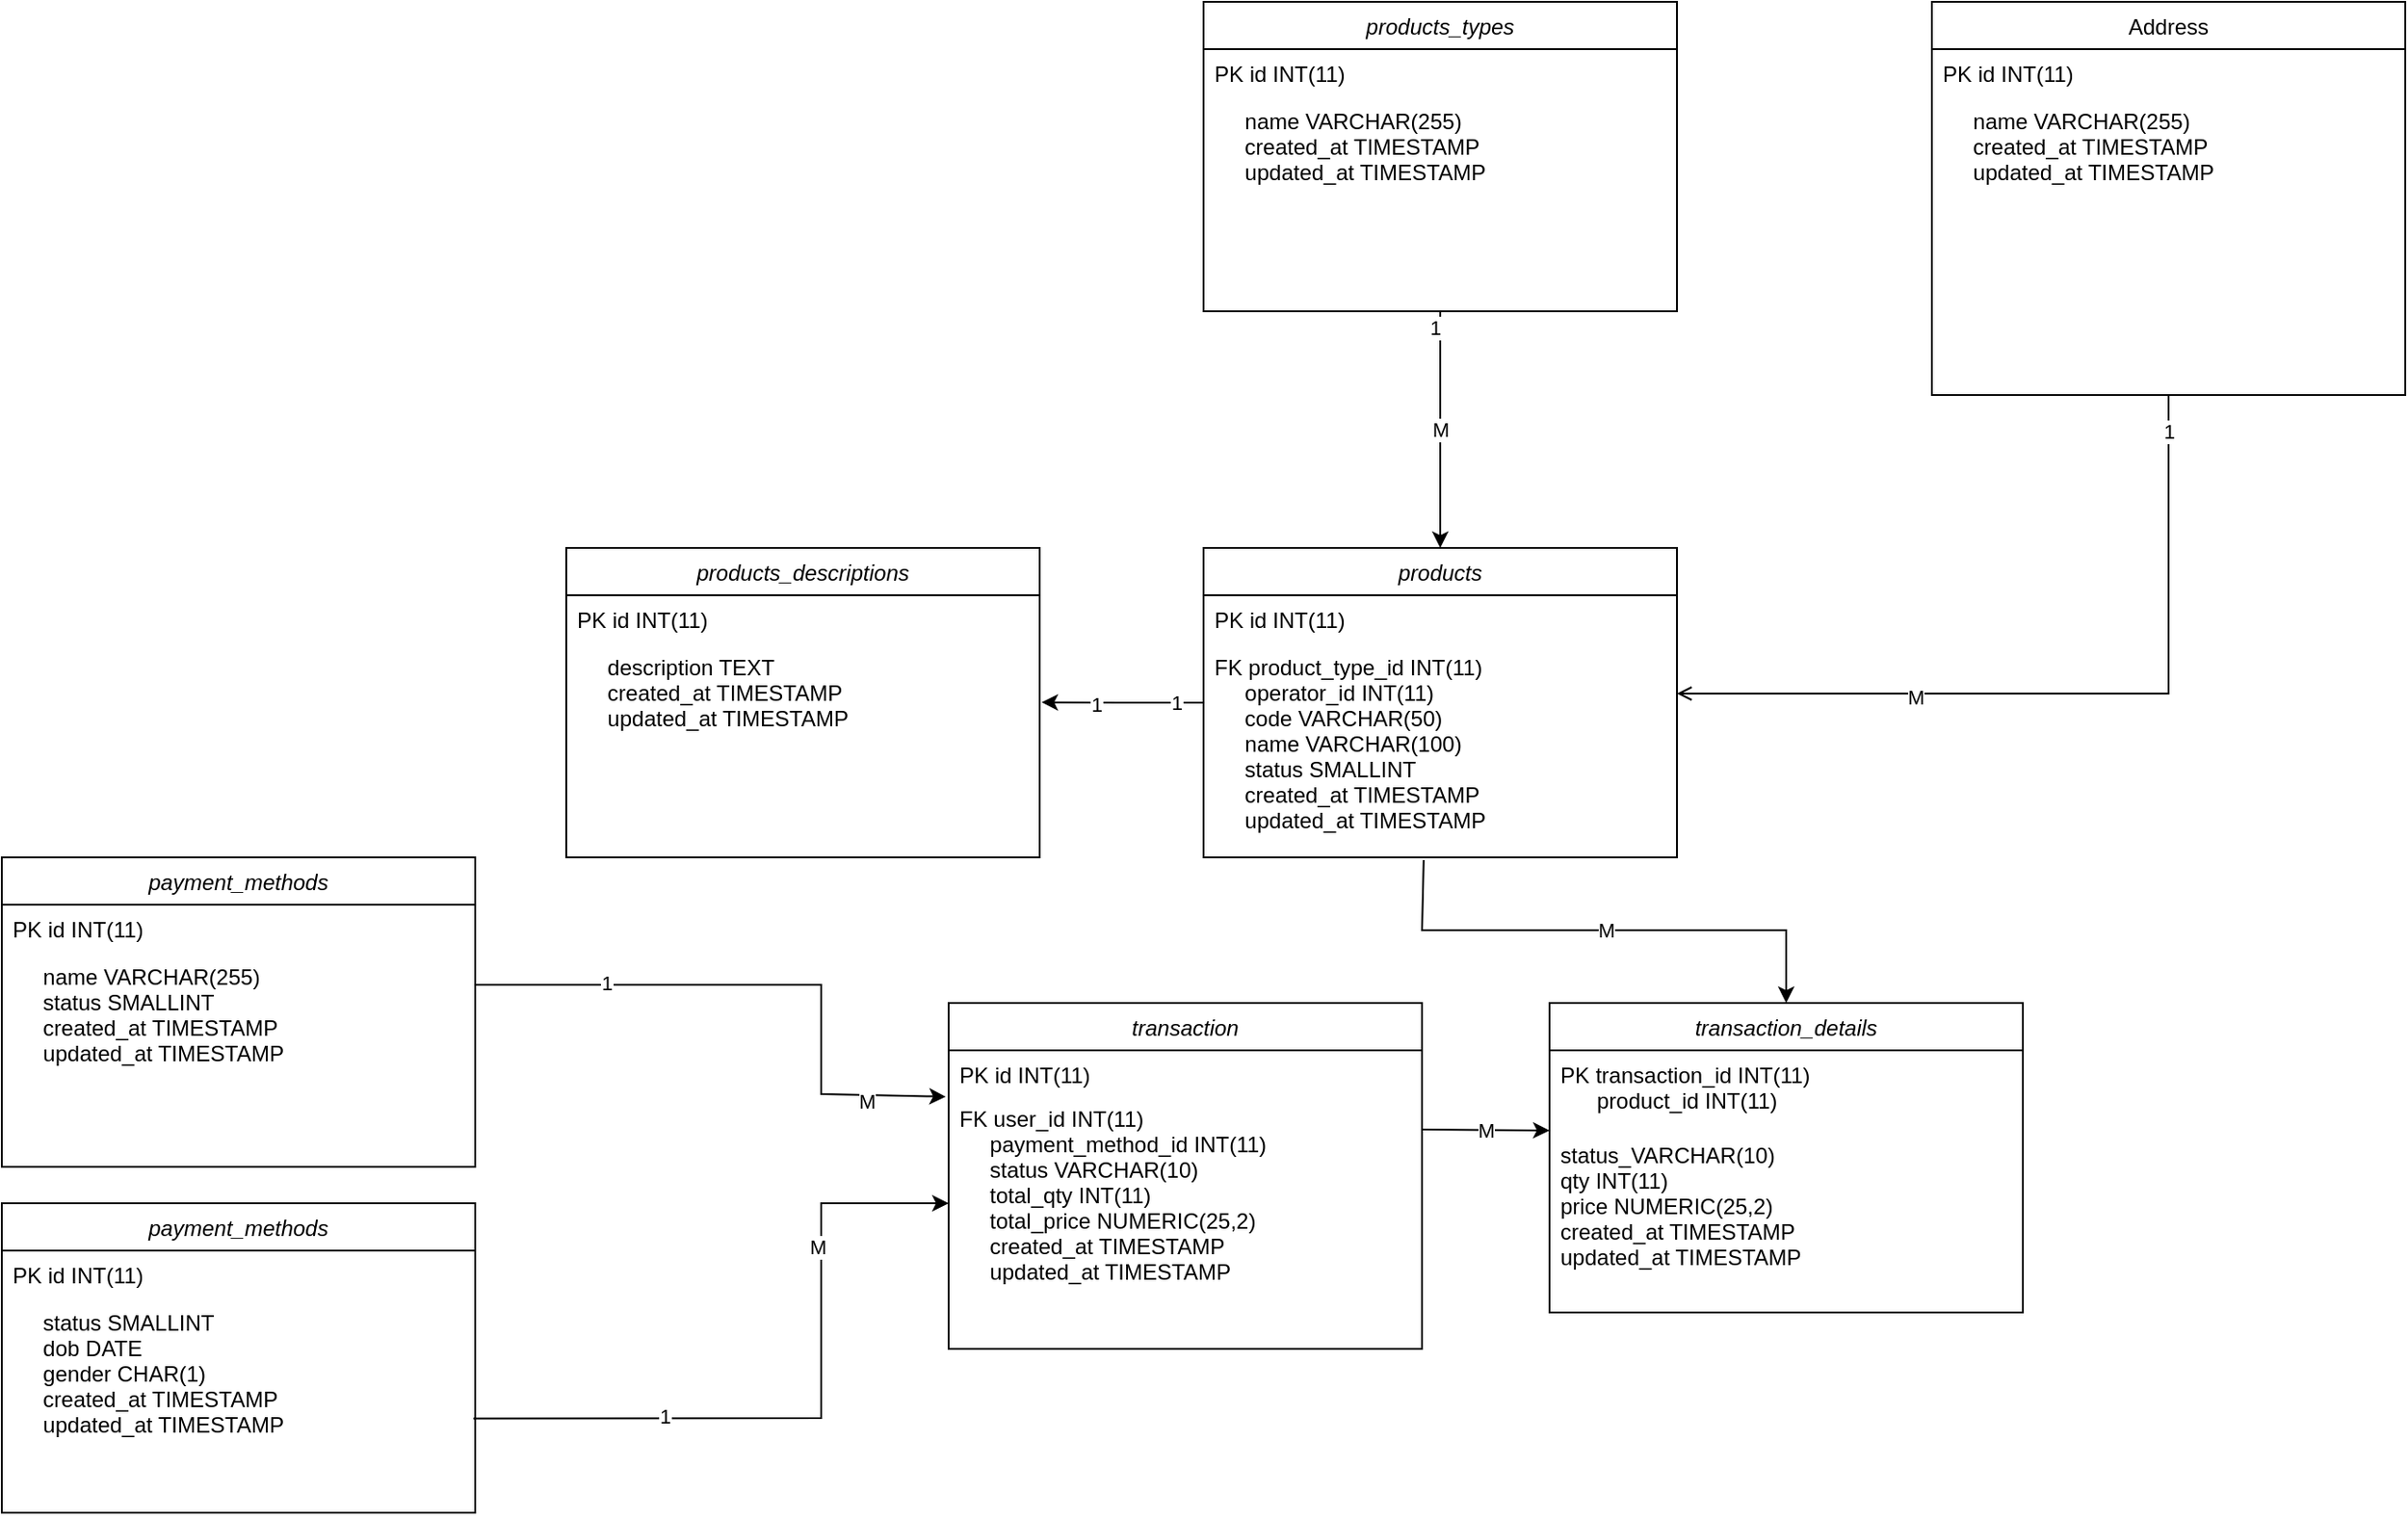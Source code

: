 <mxfile version="21.0.7" type="device"><diagram id="C5RBs43oDa-KdzZeNtuy" name="Page-1"><mxGraphModel dx="2117" dy="1742" grid="1" gridSize="10" guides="1" tooltips="1" connect="1" arrows="1" fold="1" page="1" pageScale="1" pageWidth="827" pageHeight="1169" math="0" shadow="0"><root><mxCell id="WIyWlLk6GJQsqaUBKTNV-0"/><mxCell id="WIyWlLk6GJQsqaUBKTNV-1" parent="WIyWlLk6GJQsqaUBKTNV-0"/><mxCell id="iEPrZsD6HFrFez1TyEwK-15" value="" style="edgeStyle=orthogonalEdgeStyle;rounded=0;orthogonalLoop=1;jettySize=auto;html=1;entryX=1.004;entryY=0.278;entryDx=0;entryDy=0;entryPerimeter=0;" parent="WIyWlLk6GJQsqaUBKTNV-1" source="zkfFHV4jXpPFQw0GAbJ--0" target="iEPrZsD6HFrFez1TyEwK-14" edge="1"><mxGeometry relative="1" as="geometry"/></mxCell><mxCell id="iEPrZsD6HFrFez1TyEwK-17" value="1" style="edgeLabel;html=1;align=center;verticalAlign=middle;resizable=0;points=[];" parent="iEPrZsD6HFrFez1TyEwK-15" vertex="1" connectable="0"><mxGeometry x="0.324" y="2" relative="1" as="geometry"><mxPoint y="-1" as="offset"/></mxGeometry></mxCell><mxCell id="iEPrZsD6HFrFez1TyEwK-18" value="1" style="edgeLabel;html=1;align=center;verticalAlign=middle;resizable=0;points=[];" parent="iEPrZsD6HFrFez1TyEwK-15" vertex="1" connectable="0"><mxGeometry x="-0.663" relative="1" as="geometry"><mxPoint as="offset"/></mxGeometry></mxCell><mxCell id="zkfFHV4jXpPFQw0GAbJ--0" value="products" style="swimlane;fontStyle=2;align=center;verticalAlign=top;childLayout=stackLayout;horizontal=1;startSize=26;horizontalStack=0;resizeParent=1;resizeLast=0;collapsible=1;marginBottom=0;rounded=0;shadow=0;strokeWidth=1;" parent="WIyWlLk6GJQsqaUBKTNV-1" vertex="1"><mxGeometry x="210" y="120" width="260" height="170" as="geometry"><mxRectangle x="210" y="120" width="160" height="26" as="alternateBounds"/></mxGeometry></mxCell><mxCell id="zkfFHV4jXpPFQw0GAbJ--1" value="PK id INT(11)" style="text;align=left;verticalAlign=top;spacingLeft=4;spacingRight=4;overflow=hidden;rotatable=0;points=[[0,0.5],[1,0.5]];portConstraint=eastwest;" parent="zkfFHV4jXpPFQw0GAbJ--0" vertex="1"><mxGeometry y="26" width="260" height="26" as="geometry"/></mxCell><mxCell id="zkfFHV4jXpPFQw0GAbJ--2" value="FK product_type_id INT(11)&#10;     operator_id INT(11)&#10;      code VARCHAR(50)&#10;     name VARCHAR(100)&#10;     status SMALLINT &#10;     created_at TIMESTAMP&#10;     updated_at TIMESTAMP &#10;    &#10;      " style="text;align=left;verticalAlign=top;spacingLeft=4;spacingRight=4;overflow=hidden;rotatable=0;points=[[0,0.5],[1,0.5]];portConstraint=eastwest;rounded=0;shadow=0;html=0;" parent="zkfFHV4jXpPFQw0GAbJ--0" vertex="1"><mxGeometry y="52" width="260" height="118" as="geometry"/></mxCell><mxCell id="zkfFHV4jXpPFQw0GAbJ--17" value="Address" style="swimlane;fontStyle=0;align=center;verticalAlign=top;childLayout=stackLayout;horizontal=1;startSize=26;horizontalStack=0;resizeParent=1;resizeLast=0;collapsible=1;marginBottom=0;rounded=0;shadow=0;strokeWidth=1;" parent="WIyWlLk6GJQsqaUBKTNV-1" vertex="1"><mxGeometry x="610" y="-180" width="260" height="216" as="geometry"><mxRectangle x="550" y="140" width="160" height="26" as="alternateBounds"/></mxGeometry></mxCell><mxCell id="iEPrZsD6HFrFez1TyEwK-7" value="PK id INT(11)" style="text;align=left;verticalAlign=top;spacingLeft=4;spacingRight=4;overflow=hidden;rotatable=0;points=[[0,0.5],[1,0.5]];portConstraint=eastwest;" parent="zkfFHV4jXpPFQw0GAbJ--17" vertex="1"><mxGeometry y="26" width="260" height="26" as="geometry"/></mxCell><mxCell id="iEPrZsD6HFrFez1TyEwK-8" value="     name VARCHAR(255) &#10;     created_at TIMESTAMP&#10;     updated_at TIMESTAMP &#10;    &#10;      " style="text;align=left;verticalAlign=top;spacingLeft=4;spacingRight=4;overflow=hidden;rotatable=0;points=[[0,0.5],[1,0.5]];portConstraint=eastwest;rounded=0;shadow=0;html=0;" parent="zkfFHV4jXpPFQw0GAbJ--17" vertex="1"><mxGeometry y="52" width="260" height="118" as="geometry"/></mxCell><mxCell id="iEPrZsD6HFrFez1TyEwK-3" value="M" style="edgeStyle=orthogonalEdgeStyle;rounded=0;orthogonalLoop=1;jettySize=auto;html=1;entryX=0.5;entryY=0;entryDx=0;entryDy=0;" parent="WIyWlLk6GJQsqaUBKTNV-1" source="iEPrZsD6HFrFez1TyEwK-2" target="zkfFHV4jXpPFQw0GAbJ--0" edge="1"><mxGeometry relative="1" as="geometry"><Array as="points"><mxPoint x="340" y="20"/><mxPoint x="340" y="20"/></Array></mxGeometry></mxCell><mxCell id="iEPrZsD6HFrFez1TyEwK-6" value="1" style="edgeLabel;html=1;align=center;verticalAlign=middle;resizable=0;points=[];" parent="iEPrZsD6HFrFez1TyEwK-3" vertex="1" connectable="0"><mxGeometry x="-0.87" y="-3" relative="1" as="geometry"><mxPoint as="offset"/></mxGeometry></mxCell><mxCell id="iEPrZsD6HFrFez1TyEwK-0" value="products_types" style="swimlane;fontStyle=2;align=center;verticalAlign=top;childLayout=stackLayout;horizontal=1;startSize=26;horizontalStack=0;resizeParent=1;resizeLast=0;collapsible=1;marginBottom=0;rounded=0;shadow=0;strokeWidth=1;" parent="WIyWlLk6GJQsqaUBKTNV-1" vertex="1"><mxGeometry x="210" y="-180" width="260" height="170" as="geometry"><mxRectangle x="210" y="120" width="160" height="26" as="alternateBounds"/></mxGeometry></mxCell><mxCell id="iEPrZsD6HFrFez1TyEwK-1" value="PK id INT(11)" style="text;align=left;verticalAlign=top;spacingLeft=4;spacingRight=4;overflow=hidden;rotatable=0;points=[[0,0.5],[1,0.5]];portConstraint=eastwest;" parent="iEPrZsD6HFrFez1TyEwK-0" vertex="1"><mxGeometry y="26" width="260" height="26" as="geometry"/></mxCell><mxCell id="iEPrZsD6HFrFez1TyEwK-2" value="     name VARCHAR(255) &#10;     created_at TIMESTAMP&#10;     updated_at TIMESTAMP &#10;    &#10;      " style="text;align=left;verticalAlign=top;spacingLeft=4;spacingRight=4;overflow=hidden;rotatable=0;points=[[0,0.5],[1,0.5]];portConstraint=eastwest;rounded=0;shadow=0;html=0;" parent="iEPrZsD6HFrFez1TyEwK-0" vertex="1"><mxGeometry y="52" width="260" height="118" as="geometry"/></mxCell><mxCell id="zkfFHV4jXpPFQw0GAbJ--26" value="" style="endArrow=open;shadow=0;strokeWidth=1;rounded=0;endFill=1;edgeStyle=elbowEdgeStyle;elbow=vertical;exitX=0.5;exitY=1;exitDx=0;exitDy=0;" parent="WIyWlLk6GJQsqaUBKTNV-1" source="zkfFHV4jXpPFQw0GAbJ--17" edge="1"><mxGeometry x="0.5" y="41" relative="1" as="geometry"><mxPoint x="380" y="192" as="sourcePoint"/><mxPoint x="470" y="200" as="targetPoint"/><mxPoint x="-40" y="32" as="offset"/><Array as="points"><mxPoint x="490" y="200"/></Array></mxGeometry></mxCell><mxCell id="iEPrZsD6HFrFez1TyEwK-10" value="1" style="edgeLabel;html=1;align=center;verticalAlign=middle;resizable=0;points=[];" parent="zkfFHV4jXpPFQw0GAbJ--26" vertex="1" connectable="0"><mxGeometry x="-0.909" relative="1" as="geometry"><mxPoint as="offset"/></mxGeometry></mxCell><mxCell id="iEPrZsD6HFrFez1TyEwK-11" value="M" style="edgeLabel;html=1;align=center;verticalAlign=middle;resizable=0;points=[];" parent="zkfFHV4jXpPFQw0GAbJ--26" vertex="1" connectable="0"><mxGeometry x="0.399" y="2" relative="1" as="geometry"><mxPoint as="offset"/></mxGeometry></mxCell><mxCell id="iEPrZsD6HFrFez1TyEwK-12" value="products_descriptions" style="swimlane;fontStyle=2;align=center;verticalAlign=top;childLayout=stackLayout;horizontal=1;startSize=26;horizontalStack=0;resizeParent=1;resizeLast=0;collapsible=1;marginBottom=0;rounded=0;shadow=0;strokeWidth=1;" parent="WIyWlLk6GJQsqaUBKTNV-1" vertex="1"><mxGeometry x="-140" y="120" width="260" height="170" as="geometry"><mxRectangle x="210" y="120" width="160" height="26" as="alternateBounds"/></mxGeometry></mxCell><mxCell id="iEPrZsD6HFrFez1TyEwK-13" value="PK id INT(11)" style="text;align=left;verticalAlign=top;spacingLeft=4;spacingRight=4;overflow=hidden;rotatable=0;points=[[0,0.5],[1,0.5]];portConstraint=eastwest;" parent="iEPrZsD6HFrFez1TyEwK-12" vertex="1"><mxGeometry y="26" width="260" height="26" as="geometry"/></mxCell><mxCell id="iEPrZsD6HFrFez1TyEwK-14" value="     description TEXT&#10;     created_at TIMESTAMP&#10;     updated_at TIMESTAMP &#10;    &#10;      " style="text;align=left;verticalAlign=top;spacingLeft=4;spacingRight=4;overflow=hidden;rotatable=0;points=[[0,0.5],[1,0.5]];portConstraint=eastwest;rounded=0;shadow=0;html=0;" parent="iEPrZsD6HFrFez1TyEwK-12" vertex="1"><mxGeometry y="52" width="260" height="118" as="geometry"/></mxCell><mxCell id="iEPrZsD6HFrFez1TyEwK-19" value="transaction_details" style="swimlane;fontStyle=2;align=center;verticalAlign=top;childLayout=stackLayout;horizontal=1;startSize=26;horizontalStack=0;resizeParent=1;resizeLast=0;collapsible=1;marginBottom=0;rounded=0;shadow=0;strokeWidth=1;" parent="WIyWlLk6GJQsqaUBKTNV-1" vertex="1"><mxGeometry x="400" y="370" width="260" height="170" as="geometry"><mxRectangle x="210" y="120" width="160" height="26" as="alternateBounds"/></mxGeometry></mxCell><mxCell id="iEPrZsD6HFrFez1TyEwK-20" value="PK transaction_id INT(11)&#10;      product_id INT(11)" style="text;align=left;verticalAlign=top;spacingLeft=4;spacingRight=4;overflow=hidden;rotatable=0;points=[[0,0.5],[1,0.5]];portConstraint=eastwest;" parent="iEPrZsD6HFrFez1TyEwK-19" vertex="1"><mxGeometry y="26" width="260" height="44" as="geometry"/></mxCell><mxCell id="iEPrZsD6HFrFez1TyEwK-21" value="status_VARCHAR(10)&#10;qty INT(11)&#10;price NUMERIC(25,2)&#10;created_at TIMESTAMP&#10;updated_at TIMESTAMP" style="text;align=left;verticalAlign=top;spacingLeft=4;spacingRight=4;overflow=hidden;rotatable=0;points=[[0,0.5],[1,0.5]];portConstraint=eastwest;rounded=0;shadow=0;html=0;" parent="iEPrZsD6HFrFez1TyEwK-19" vertex="1"><mxGeometry y="70" width="260" height="100" as="geometry"/></mxCell><mxCell id="iEPrZsD6HFrFez1TyEwK-22" value="M" style="endArrow=classic;html=1;rounded=0;entryX=0;entryY=0;entryDx=0;entryDy=0;entryPerimeter=0;exitX=1.001;exitY=-0.005;exitDx=0;exitDy=0;exitPerimeter=0;" parent="WIyWlLk6GJQsqaUBKTNV-1" target="iEPrZsD6HFrFez1TyEwK-21" edge="1"><mxGeometry width="50" height="50" relative="1" as="geometry"><mxPoint x="330.26" y="439.5" as="sourcePoint"/><mxPoint x="460" y="330" as="targetPoint"/></mxGeometry></mxCell><mxCell id="iEPrZsD6HFrFez1TyEwK-23" value="transaction" style="swimlane;fontStyle=2;align=center;verticalAlign=top;childLayout=stackLayout;horizontal=1;startSize=26;horizontalStack=0;resizeParent=1;resizeLast=0;collapsible=1;marginBottom=0;rounded=0;shadow=0;strokeWidth=1;" parent="WIyWlLk6GJQsqaUBKTNV-1" vertex="1"><mxGeometry x="70" y="370" width="260" height="190" as="geometry"><mxRectangle x="210" y="120" width="160" height="26" as="alternateBounds"/></mxGeometry></mxCell><mxCell id="iEPrZsD6HFrFez1TyEwK-24" value="PK id INT(11)" style="text;align=left;verticalAlign=top;spacingLeft=4;spacingRight=4;overflow=hidden;rotatable=0;points=[[0,0.5],[1,0.5]];portConstraint=eastwest;" parent="iEPrZsD6HFrFez1TyEwK-23" vertex="1"><mxGeometry y="26" width="260" height="24" as="geometry"/></mxCell><mxCell id="iEPrZsD6HFrFez1TyEwK-26" value="FK user_id INT(11)&#10;     payment_method_id INT(11)&#10;      status VARCHAR(10)&#10;      total_qty INT(11)&#10;     total_price NUMERIC(25,2)&#10;     created_at TIMESTAMP&#10;     updated_at TIMESTAMP &#10;    &#10;      " style="text;align=left;verticalAlign=top;spacingLeft=4;spacingRight=4;overflow=hidden;rotatable=0;points=[[0,0.5],[1,0.5]];portConstraint=eastwest;rounded=0;shadow=0;html=0;" parent="iEPrZsD6HFrFez1TyEwK-23" vertex="1"><mxGeometry y="50" width="260" height="120" as="geometry"/></mxCell><mxCell id="iEPrZsD6HFrFez1TyEwK-27" value="M" style="endArrow=classic;html=1;rounded=0;exitX=0.465;exitY=1.013;exitDx=0;exitDy=0;exitPerimeter=0;entryX=0.5;entryY=0;entryDx=0;entryDy=0;" parent="WIyWlLk6GJQsqaUBKTNV-1" source="zkfFHV4jXpPFQw0GAbJ--2" target="iEPrZsD6HFrFez1TyEwK-19" edge="1"><mxGeometry width="50" height="50" relative="1" as="geometry"><mxPoint x="420" y="360" as="sourcePoint"/><mxPoint x="470" y="310" as="targetPoint"/><Array as="points"><mxPoint x="330" y="330"/><mxPoint x="530" y="330"/></Array></mxGeometry></mxCell><mxCell id="iEPrZsD6HFrFez1TyEwK-28" value="payment_methods" style="swimlane;fontStyle=2;align=center;verticalAlign=top;childLayout=stackLayout;horizontal=1;startSize=26;horizontalStack=0;resizeParent=1;resizeLast=0;collapsible=1;marginBottom=0;rounded=0;shadow=0;strokeWidth=1;" parent="WIyWlLk6GJQsqaUBKTNV-1" vertex="1"><mxGeometry x="-450" y="290" width="260" height="170" as="geometry"><mxRectangle x="210" y="120" width="160" height="26" as="alternateBounds"/></mxGeometry></mxCell><mxCell id="iEPrZsD6HFrFez1TyEwK-29" value="PK id INT(11)" style="text;align=left;verticalAlign=top;spacingLeft=4;spacingRight=4;overflow=hidden;rotatable=0;points=[[0,0.5],[1,0.5]];portConstraint=eastwest;" parent="iEPrZsD6HFrFez1TyEwK-28" vertex="1"><mxGeometry y="26" width="260" height="26" as="geometry"/></mxCell><mxCell id="iEPrZsD6HFrFez1TyEwK-30" value="     name VARCHAR(255)&#10;     status SMALLINT&#10;     created_at TIMESTAMP&#10;     updated_at TIMESTAMP &#10;    &#10;      " style="text;align=left;verticalAlign=top;spacingLeft=4;spacingRight=4;overflow=hidden;rotatable=0;points=[[0,0.5],[1,0.5]];portConstraint=eastwest;rounded=0;shadow=0;html=0;" parent="iEPrZsD6HFrFez1TyEwK-28" vertex="1"><mxGeometry y="52" width="260" height="118" as="geometry"/></mxCell><mxCell id="iEPrZsD6HFrFez1TyEwK-31" value="" style="endArrow=classic;html=1;rounded=0;entryX=-0.006;entryY=0.012;entryDx=0;entryDy=0;entryPerimeter=0;" parent="WIyWlLk6GJQsqaUBKTNV-1" target="iEPrZsD6HFrFez1TyEwK-26" edge="1"><mxGeometry width="50" height="50" relative="1" as="geometry"><mxPoint x="-190" y="360" as="sourcePoint"/><mxPoint x="40" y="340" as="targetPoint"/><Array as="points"><mxPoint y="360"/><mxPoint y="420"/></Array></mxGeometry></mxCell><mxCell id="iEPrZsD6HFrFez1TyEwK-32" value="M" style="edgeLabel;html=1;align=center;verticalAlign=middle;resizable=0;points=[];" parent="iEPrZsD6HFrFez1TyEwK-31" vertex="1" connectable="0"><mxGeometry x="0.727" y="-3" relative="1" as="geometry"><mxPoint as="offset"/></mxGeometry></mxCell><mxCell id="iEPrZsD6HFrFez1TyEwK-33" value="1" style="edgeLabel;html=1;align=center;verticalAlign=middle;resizable=0;points=[];" parent="iEPrZsD6HFrFez1TyEwK-31" vertex="1" connectable="0"><mxGeometry x="-0.551" y="1" relative="1" as="geometry"><mxPoint as="offset"/></mxGeometry></mxCell><mxCell id="iEPrZsD6HFrFez1TyEwK-34" value="payment_methods" style="swimlane;fontStyle=2;align=center;verticalAlign=top;childLayout=stackLayout;horizontal=1;startSize=26;horizontalStack=0;resizeParent=1;resizeLast=0;collapsible=1;marginBottom=0;rounded=0;shadow=0;strokeWidth=1;" parent="WIyWlLk6GJQsqaUBKTNV-1" vertex="1"><mxGeometry x="-450" y="480" width="260" height="170" as="geometry"><mxRectangle x="210" y="120" width="160" height="26" as="alternateBounds"/></mxGeometry></mxCell><mxCell id="iEPrZsD6HFrFez1TyEwK-35" value="PK id INT(11)" style="text;align=left;verticalAlign=top;spacingLeft=4;spacingRight=4;overflow=hidden;rotatable=0;points=[[0,0.5],[1,0.5]];portConstraint=eastwest;" parent="iEPrZsD6HFrFez1TyEwK-34" vertex="1"><mxGeometry y="26" width="260" height="26" as="geometry"/></mxCell><mxCell id="iEPrZsD6HFrFez1TyEwK-36" value="     status SMALLINT&#10;     dob DATE&#10;     gender CHAR(1)&#10;     created_at TIMESTAMP&#10;     updated_at TIMESTAMP &#10;    &#10;      " style="text;align=left;verticalAlign=top;spacingLeft=4;spacingRight=4;overflow=hidden;rotatable=0;points=[[0,0.5],[1,0.5]];portConstraint=eastwest;rounded=0;shadow=0;html=0;" parent="iEPrZsD6HFrFez1TyEwK-34" vertex="1"><mxGeometry y="52" width="260" height="118" as="geometry"/></mxCell><mxCell id="iEPrZsD6HFrFez1TyEwK-37" value="" style="endArrow=classic;html=1;rounded=0;entryX=0;entryY=0.5;entryDx=0;entryDy=0;exitX=0.996;exitY=0.561;exitDx=0;exitDy=0;exitPerimeter=0;" parent="WIyWlLk6GJQsqaUBKTNV-1" source="iEPrZsD6HFrFez1TyEwK-36" target="iEPrZsD6HFrFez1TyEwK-26" edge="1"><mxGeometry width="50" height="50" relative="1" as="geometry"><mxPoint y="600" as="sourcePoint"/><mxPoint x="-30" y="520" as="targetPoint"/><Array as="points"><mxPoint y="598"/><mxPoint y="480"/></Array></mxGeometry></mxCell><mxCell id="iEPrZsD6HFrFez1TyEwK-38" value="M" style="edgeLabel;html=1;align=center;verticalAlign=middle;resizable=0;points=[];" parent="iEPrZsD6HFrFez1TyEwK-37" vertex="1" connectable="0"><mxGeometry x="0.505" y="2" relative="1" as="geometry"><mxPoint as="offset"/></mxGeometry></mxCell><mxCell id="iEPrZsD6HFrFez1TyEwK-39" value="1" style="edgeLabel;html=1;align=center;verticalAlign=middle;resizable=0;points=[];" parent="iEPrZsD6HFrFez1TyEwK-37" vertex="1" connectable="0"><mxGeometry x="-0.445" y="1" relative="1" as="geometry"><mxPoint as="offset"/></mxGeometry></mxCell></root></mxGraphModel></diagram></mxfile>